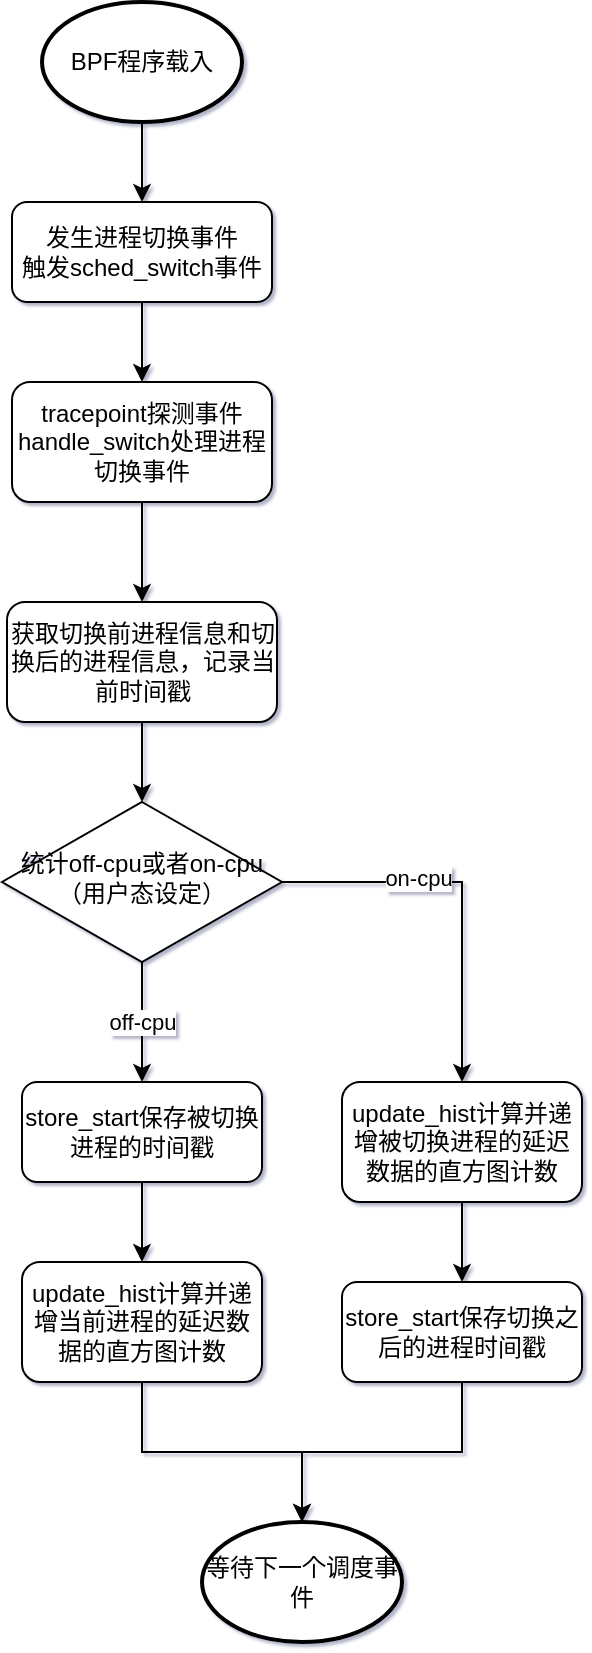 <mxfile version="21.2.3" type="device" pages="2">
  <diagram id="C5RBs43oDa-KdzZeNtuy" name="Page-1">
    <mxGraphModel dx="448" dy="1897" grid="1" gridSize="10" guides="1" tooltips="1" connect="1" arrows="1" fold="1" page="1" pageScale="1" pageWidth="827" pageHeight="1169" background="none" math="0" shadow="1">
      <root>
        <mxCell id="WIyWlLk6GJQsqaUBKTNV-0" />
        <mxCell id="WIyWlLk6GJQsqaUBKTNV-1" parent="WIyWlLk6GJQsqaUBKTNV-0" />
        <mxCell id="CsoIRqTvHF78ZXT-oVU4-4" style="edgeStyle=orthogonalEdgeStyle;rounded=0;orthogonalLoop=1;jettySize=auto;html=1;entryX=0.5;entryY=0;entryDx=0;entryDy=0;" parent="WIyWlLk6GJQsqaUBKTNV-1" source="WIyWlLk6GJQsqaUBKTNV-3" target="CsoIRqTvHF78ZXT-oVU4-3" edge="1">
          <mxGeometry relative="1" as="geometry" />
        </mxCell>
        <mxCell id="WIyWlLk6GJQsqaUBKTNV-3" value="发生进程切换事件&lt;br&gt;触发sched_switch事件" style="rounded=1;whiteSpace=wrap;html=1;fontSize=12;glass=0;strokeWidth=1;shadow=0;" parent="WIyWlLk6GJQsqaUBKTNV-1" vertex="1">
          <mxGeometry x="155" y="80" width="130" height="50" as="geometry" />
        </mxCell>
        <mxCell id="CsoIRqTvHF78ZXT-oVU4-1" style="edgeStyle=orthogonalEdgeStyle;rounded=0;orthogonalLoop=1;jettySize=auto;html=1;" parent="WIyWlLk6GJQsqaUBKTNV-1" source="CsoIRqTvHF78ZXT-oVU4-0" target="WIyWlLk6GJQsqaUBKTNV-3" edge="1">
          <mxGeometry relative="1" as="geometry" />
        </mxCell>
        <mxCell id="CsoIRqTvHF78ZXT-oVU4-0" value="BPF程序载入" style="strokeWidth=2;html=1;shape=mxgraph.flowchart.start_1;whiteSpace=wrap;" parent="WIyWlLk6GJQsqaUBKTNV-1" vertex="1">
          <mxGeometry x="170" y="-20" width="100" height="60" as="geometry" />
        </mxCell>
        <mxCell id="CsoIRqTvHF78ZXT-oVU4-8" style="edgeStyle=orthogonalEdgeStyle;rounded=0;orthogonalLoop=1;jettySize=auto;html=1;entryX=0.5;entryY=0;entryDx=0;entryDy=0;" parent="WIyWlLk6GJQsqaUBKTNV-1" source="CsoIRqTvHF78ZXT-oVU4-3" target="CsoIRqTvHF78ZXT-oVU4-5" edge="1">
          <mxGeometry relative="1" as="geometry" />
        </mxCell>
        <mxCell id="CsoIRqTvHF78ZXT-oVU4-3" value="tracepoint探测事件&lt;br&gt;handle_switch处理进程切换事件" style="rounded=1;whiteSpace=wrap;html=1;fontSize=12;glass=0;strokeWidth=1;shadow=0;" parent="WIyWlLk6GJQsqaUBKTNV-1" vertex="1">
          <mxGeometry x="155" y="170" width="130" height="60" as="geometry" />
        </mxCell>
        <mxCell id="CsoIRqTvHF78ZXT-oVU4-10" style="edgeStyle=orthogonalEdgeStyle;rounded=0;orthogonalLoop=1;jettySize=auto;html=1;entryX=0.5;entryY=0;entryDx=0;entryDy=0;" parent="WIyWlLk6GJQsqaUBKTNV-1" source="CsoIRqTvHF78ZXT-oVU4-5" target="CsoIRqTvHF78ZXT-oVU4-9" edge="1">
          <mxGeometry relative="1" as="geometry" />
        </mxCell>
        <mxCell id="CsoIRqTvHF78ZXT-oVU4-5" value="获取切换前进程信息和切换后的进程信息，记录当前时间戳" style="rounded=1;whiteSpace=wrap;html=1;fontSize=12;glass=0;strokeWidth=1;shadow=0;" parent="WIyWlLk6GJQsqaUBKTNV-1" vertex="1">
          <mxGeometry x="152.5" y="280" width="135" height="60" as="geometry" />
        </mxCell>
        <mxCell id="CsoIRqTvHF78ZXT-oVU4-12" style="edgeStyle=orthogonalEdgeStyle;rounded=0;orthogonalLoop=1;jettySize=auto;html=1;exitX=1;exitY=0.5;exitDx=0;exitDy=0;" parent="WIyWlLk6GJQsqaUBKTNV-1" source="CsoIRqTvHF78ZXT-oVU4-9" target="CsoIRqTvHF78ZXT-oVU4-11" edge="1">
          <mxGeometry relative="1" as="geometry" />
        </mxCell>
        <mxCell id="CsoIRqTvHF78ZXT-oVU4-13" value="on-cpu" style="edgeLabel;html=1;align=center;verticalAlign=middle;resizable=0;points=[];" parent="CsoIRqTvHF78ZXT-oVU4-12" vertex="1" connectable="0">
          <mxGeometry x="-0.287" y="2" relative="1" as="geometry">
            <mxPoint as="offset" />
          </mxGeometry>
        </mxCell>
        <mxCell id="CsoIRqTvHF78ZXT-oVU4-15" value="off-cpu" style="edgeStyle=orthogonalEdgeStyle;rounded=0;orthogonalLoop=1;jettySize=auto;html=1;entryX=0.5;entryY=0;entryDx=0;entryDy=0;" parent="WIyWlLk6GJQsqaUBKTNV-1" source="CsoIRqTvHF78ZXT-oVU4-9" target="CsoIRqTvHF78ZXT-oVU4-14" edge="1">
          <mxGeometry relative="1" as="geometry" />
        </mxCell>
        <mxCell id="CsoIRqTvHF78ZXT-oVU4-9" value="统计off-cpu或者on-cpu（用户态设定）" style="rhombus;whiteSpace=wrap;html=1;shadow=0;fontFamily=Helvetica;fontSize=12;align=center;strokeWidth=1;spacing=6;spacingTop=-4;" parent="WIyWlLk6GJQsqaUBKTNV-1" vertex="1">
          <mxGeometry x="150" y="380" width="140" height="80" as="geometry" />
        </mxCell>
        <mxCell id="CsoIRqTvHF78ZXT-oVU4-20" style="edgeStyle=orthogonalEdgeStyle;rounded=0;orthogonalLoop=1;jettySize=auto;html=1;" parent="WIyWlLk6GJQsqaUBKTNV-1" source="CsoIRqTvHF78ZXT-oVU4-11" target="CsoIRqTvHF78ZXT-oVU4-17" edge="1">
          <mxGeometry relative="1" as="geometry" />
        </mxCell>
        <mxCell id="CsoIRqTvHF78ZXT-oVU4-11" value="update_hist计算并递增被切换进程的延迟数据的直方图计数" style="rounded=1;whiteSpace=wrap;html=1;fontSize=12;glass=0;strokeWidth=1;shadow=0;" parent="WIyWlLk6GJQsqaUBKTNV-1" vertex="1">
          <mxGeometry x="320" y="520" width="120" height="60" as="geometry" />
        </mxCell>
        <mxCell id="CsoIRqTvHF78ZXT-oVU4-19" style="edgeStyle=orthogonalEdgeStyle;rounded=0;orthogonalLoop=1;jettySize=auto;html=1;entryX=0.5;entryY=0;entryDx=0;entryDy=0;" parent="WIyWlLk6GJQsqaUBKTNV-1" source="CsoIRqTvHF78ZXT-oVU4-14" target="CsoIRqTvHF78ZXT-oVU4-18" edge="1">
          <mxGeometry relative="1" as="geometry" />
        </mxCell>
        <mxCell id="CsoIRqTvHF78ZXT-oVU4-14" value="store_start保存被切换进程的时间戳" style="rounded=1;whiteSpace=wrap;html=1;fontSize=12;glass=0;strokeWidth=1;shadow=0;" parent="WIyWlLk6GJQsqaUBKTNV-1" vertex="1">
          <mxGeometry x="160" y="520" width="120" height="50" as="geometry" />
        </mxCell>
        <mxCell id="tVrZjSq8soQik7ZS93Ss-1" style="edgeStyle=orthogonalEdgeStyle;rounded=0;orthogonalLoop=1;jettySize=auto;html=1;" edge="1" parent="WIyWlLk6GJQsqaUBKTNV-1" source="CsoIRqTvHF78ZXT-oVU4-17" target="tVrZjSq8soQik7ZS93Ss-0">
          <mxGeometry relative="1" as="geometry" />
        </mxCell>
        <mxCell id="CsoIRqTvHF78ZXT-oVU4-17" value="store_start保存切换之后的进程时间戳" style="rounded=1;whiteSpace=wrap;html=1;fontSize=12;glass=0;strokeWidth=1;shadow=0;" parent="WIyWlLk6GJQsqaUBKTNV-1" vertex="1">
          <mxGeometry x="320" y="620" width="120" height="50" as="geometry" />
        </mxCell>
        <mxCell id="tVrZjSq8soQik7ZS93Ss-2" style="edgeStyle=orthogonalEdgeStyle;rounded=0;orthogonalLoop=1;jettySize=auto;html=1;entryX=0.5;entryY=0;entryDx=0;entryDy=0;entryPerimeter=0;" edge="1" parent="WIyWlLk6GJQsqaUBKTNV-1" source="CsoIRqTvHF78ZXT-oVU4-18" target="tVrZjSq8soQik7ZS93Ss-0">
          <mxGeometry relative="1" as="geometry" />
        </mxCell>
        <mxCell id="CsoIRqTvHF78ZXT-oVU4-18" value="update_hist计算并递增当前进程的延迟数据的直方图计数" style="rounded=1;whiteSpace=wrap;html=1;fontSize=12;glass=0;strokeWidth=1;shadow=0;" parent="WIyWlLk6GJQsqaUBKTNV-1" vertex="1">
          <mxGeometry x="160" y="610" width="120" height="60" as="geometry" />
        </mxCell>
        <mxCell id="tVrZjSq8soQik7ZS93Ss-0" value="等待下一个调度事件" style="strokeWidth=2;html=1;shape=mxgraph.flowchart.start_1;whiteSpace=wrap;" vertex="1" parent="WIyWlLk6GJQsqaUBKTNV-1">
          <mxGeometry x="250" y="740" width="100" height="60" as="geometry" />
        </mxCell>
      </root>
    </mxGraphModel>
  </diagram>
  <diagram id="MlFj8ul10TlqUIaTR0TX" name="第 2 页">
    <mxGraphModel dx="1562" dy="874" grid="1" gridSize="10" guides="1" tooltips="1" connect="1" arrows="1" fold="1" page="1" pageScale="1" pageWidth="827" pageHeight="1169" math="0" shadow="0">
      <root>
        <mxCell id="0" />
        <mxCell id="1" parent="0" />
      </root>
    </mxGraphModel>
  </diagram>
</mxfile>
